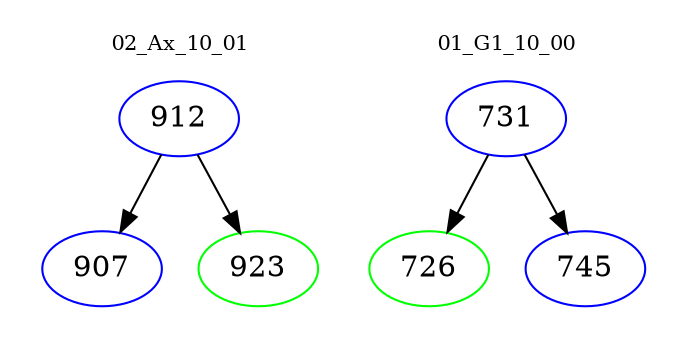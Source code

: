 digraph{
subgraph cluster_0 {
color = white
label = "02_Ax_10_01";
fontsize=10;
T0_912 [label="912", color="blue"]
T0_912 -> T0_907 [color="black"]
T0_907 [label="907", color="blue"]
T0_912 -> T0_923 [color="black"]
T0_923 [label="923", color="green"]
}
subgraph cluster_1 {
color = white
label = "01_G1_10_00";
fontsize=10;
T1_731 [label="731", color="blue"]
T1_731 -> T1_726 [color="black"]
T1_726 [label="726", color="green"]
T1_731 -> T1_745 [color="black"]
T1_745 [label="745", color="blue"]
}
}
